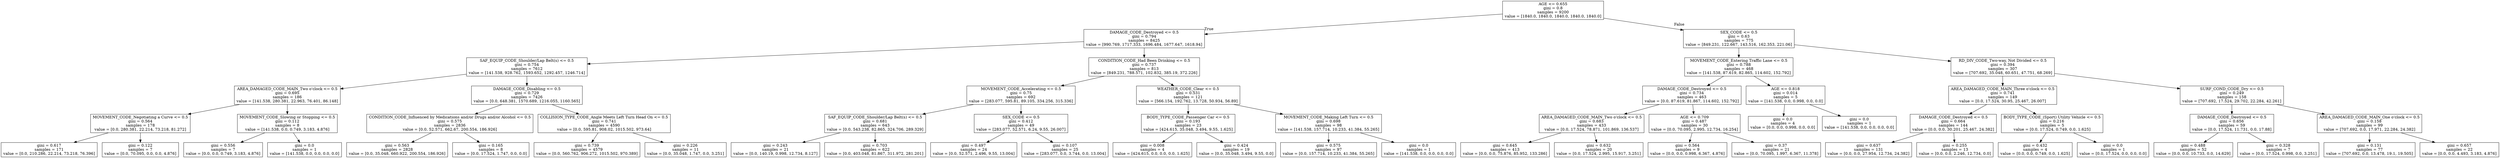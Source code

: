 digraph Tree {
node [shape=box] ;
0 [label="AGE <= 0.655\ngini = 0.8\nsamples = 9200\nvalue = [1840.0, 1840.0, 1840.0, 1840.0, 1840.0]"] ;
1 [label="DAMAGE_CODE_Destroyed <= 0.5\ngini = 0.794\nsamples = 8425\nvalue = [990.769, 1717.333, 1696.484, 1677.647, 1618.94]"] ;
0 -> 1 [labeldistance=2.5, labelangle=45, headlabel="True"] ;
2 [label="SAF_EQUIP_CODE_Shoulder/Lap Belt(s) <= 0.5\ngini = 0.754\nsamples = 7612\nvalue = [141.538, 928.762, 1593.652, 1292.457, 1246.714]"] ;
1 -> 2 ;
3 [label="AREA_DAMAGED_CODE_MAIN_Two o'clock <= 0.5\ngini = 0.695\nsamples = 186\nvalue = [141.538, 280.381, 22.963, 76.401, 86.148]"] ;
2 -> 3 ;
4 [label="MOVEMENT_CODE_Negotiating a Curve <= 0.5\ngini = 0.564\nsamples = 178\nvalue = [0.0, 280.381, 22.214, 73.218, 81.272]"] ;
3 -> 4 ;
5 [label="gini = 0.617\nsamples = 171\nvalue = [0.0, 210.286, 22.214, 73.218, 76.396]"] ;
4 -> 5 ;
6 [label="gini = 0.122\nsamples = 7\nvalue = [0.0, 70.095, 0.0, 0.0, 4.876]"] ;
4 -> 6 ;
7 [label="MOVEMENT_CODE_Slowing or Stopping <= 0.5\ngini = 0.112\nsamples = 8\nvalue = [141.538, 0.0, 0.749, 3.183, 4.876]"] ;
3 -> 7 ;
8 [label="gini = 0.556\nsamples = 7\nvalue = [0.0, 0.0, 0.749, 3.183, 4.876]"] ;
7 -> 8 ;
9 [label="gini = 0.0\nsamples = 1\nvalue = [141.538, 0.0, 0.0, 0.0, 0.0]"] ;
7 -> 9 ;
10 [label="DAMAGE_CODE_Disabling <= 0.5\ngini = 0.729\nsamples = 7426\nvalue = [0.0, 648.381, 1570.689, 1216.055, 1160.565]"] ;
2 -> 10 ;
11 [label="CONDITION_CODE_Influenced by Medications and/or Drugs and/or Alcohol <= 0.5\ngini = 0.575\nsamples = 2836\nvalue = [0.0, 52.571, 662.67, 200.554, 186.926]"] ;
10 -> 11 ;
12 [label="gini = 0.563\nsamples = 2828\nvalue = [0.0, 35.048, 660.922, 200.554, 186.926]"] ;
11 -> 12 ;
13 [label="gini = 0.165\nsamples = 8\nvalue = [0.0, 17.524, 1.747, 0.0, 0.0]"] ;
11 -> 13 ;
14 [label="COLLISION_TYPE_CODE_Angle Meets Left Turn Head On <= 0.5\ngini = 0.741\nsamples = 4590\nvalue = [0.0, 595.81, 908.02, 1015.502, 973.64]"] ;
10 -> 14 ;
15 [label="gini = 0.739\nsamples = 4579\nvalue = [0.0, 560.762, 906.272, 1015.502, 970.389]"] ;
14 -> 15 ;
16 [label="gini = 0.226\nsamples = 11\nvalue = [0.0, 35.048, 1.747, 0.0, 3.251]"] ;
14 -> 16 ;
17 [label="CONDITION_CODE_Had Been Drinking <= 0.5\ngini = 0.737\nsamples = 813\nvalue = [849.231, 788.571, 102.832, 385.19, 372.226]"] ;
1 -> 17 ;
18 [label="MOVEMENT_CODE_Accelerating <= 0.5\ngini = 0.75\nsamples = 692\nvalue = [283.077, 595.81, 89.105, 334.256, 315.336]"] ;
17 -> 18 ;
19 [label="SAF_EQUIP_CODE_Shoulder/Lap Belt(s) <= 0.5\ngini = 0.681\nsamples = 643\nvalue = [0.0, 543.238, 82.865, 324.706, 289.329]"] ;
18 -> 19 ;
20 [label="gini = 0.243\nsamples = 21\nvalue = [0.0, 140.19, 0.998, 12.734, 8.127]"] ;
19 -> 20 ;
21 [label="gini = 0.703\nsamples = 622\nvalue = [0.0, 403.048, 81.867, 311.972, 281.201]"] ;
19 -> 21 ;
22 [label="SEX_CODE <= 0.5\ngini = 0.412\nsamples = 49\nvalue = [283.077, 52.571, 6.24, 9.55, 26.007]"] ;
18 -> 22 ;
23 [label="gini = 0.497\nsamples = 24\nvalue = [0.0, 52.571, 2.496, 9.55, 13.004]"] ;
22 -> 23 ;
24 [label="gini = 0.107\nsamples = 25\nvalue = [283.077, 0.0, 3.744, 0.0, 13.004]"] ;
22 -> 24 ;
25 [label="WEATHER_CODE_Clear <= 0.5\ngini = 0.531\nsamples = 121\nvalue = [566.154, 192.762, 13.728, 50.934, 56.89]"] ;
17 -> 25 ;
26 [label="BODY_TYPE_CODE_Passenger Car <= 0.5\ngini = 0.193\nsamples = 23\nvalue = [424.615, 35.048, 3.494, 9.55, 1.625]"] ;
25 -> 26 ;
27 [label="gini = 0.008\nsamples = 4\nvalue = [424.615, 0.0, 0.0, 0.0, 1.625]"] ;
26 -> 27 ;
28 [label="gini = 0.424\nsamples = 19\nvalue = [0.0, 35.048, 3.494, 9.55, 0.0]"] ;
26 -> 28 ;
29 [label="MOVEMENT_CODE_Making Left Turn <= 0.5\ngini = 0.698\nsamples = 98\nvalue = [141.538, 157.714, 10.233, 41.384, 55.265]"] ;
25 -> 29 ;
30 [label="gini = 0.575\nsamples = 97\nvalue = [0.0, 157.714, 10.233, 41.384, 55.265]"] ;
29 -> 30 ;
31 [label="gini = 0.0\nsamples = 1\nvalue = [141.538, 0.0, 0.0, 0.0, 0.0]"] ;
29 -> 31 ;
32 [label="SEX_CODE <= 0.5\ngini = 0.63\nsamples = 775\nvalue = [849.231, 122.667, 143.516, 162.353, 221.06]"] ;
0 -> 32 [labeldistance=2.5, labelangle=-45, headlabel="False"] ;
33 [label="MOVEMENT_CODE_Entering Traffic Lane <= 0.5\ngini = 0.788\nsamples = 468\nvalue = [141.538, 87.619, 82.865, 114.602, 152.792]"] ;
32 -> 33 ;
34 [label="DAMAGE_CODE_Destroyed <= 0.5\ngini = 0.734\nsamples = 463\nvalue = [0.0, 87.619, 81.867, 114.602, 152.792]"] ;
33 -> 34 ;
35 [label="AREA_DAMAGED_CODE_MAIN_Two o'clock <= 0.5\ngini = 0.683\nsamples = 433\nvalue = [0.0, 17.524, 78.871, 101.869, 136.537]"] ;
34 -> 35 ;
36 [label="gini = 0.645\nsamples = 413\nvalue = [0.0, 0.0, 75.876, 85.952, 133.286]"] ;
35 -> 36 ;
37 [label="gini = 0.632\nsamples = 20\nvalue = [0.0, 17.524, 2.995, 15.917, 3.251]"] ;
35 -> 37 ;
38 [label="AGE <= 0.709\ngini = 0.487\nsamples = 30\nvalue = [0.0, 70.095, 2.995, 12.734, 16.254]"] ;
34 -> 38 ;
39 [label="gini = 0.564\nsamples = 9\nvalue = [0.0, 0.0, 0.998, 6.367, 4.876]"] ;
38 -> 39 ;
40 [label="gini = 0.37\nsamples = 21\nvalue = [0.0, 70.095, 1.997, 6.367, 11.378]"] ;
38 -> 40 ;
41 [label="AGE <= 0.818\ngini = 0.014\nsamples = 5\nvalue = [141.538, 0.0, 0.998, 0.0, 0.0]"] ;
33 -> 41 ;
42 [label="gini = 0.0\nsamples = 4\nvalue = [0.0, 0.0, 0.998, 0.0, 0.0]"] ;
41 -> 42 ;
43 [label="gini = 0.0\nsamples = 1\nvalue = [141.538, 0.0, 0.0, 0.0, 0.0]"] ;
41 -> 43 ;
44 [label="RD_DIV_CODE_Two-way, Not Divided <= 0.5\ngini = 0.394\nsamples = 307\nvalue = [707.692, 35.048, 60.651, 47.751, 68.269]"] ;
32 -> 44 ;
45 [label="AREA_DAMAGED_CODE_MAIN_Three o'clock <= 0.5\ngini = 0.741\nsamples = 149\nvalue = [0.0, 17.524, 30.95, 25.467, 26.007]"] ;
44 -> 45 ;
46 [label="DAMAGE_CODE_Destroyed <= 0.5\ngini = 0.664\nsamples = 144\nvalue = [0.0, 0.0, 30.201, 25.467, 24.382]"] ;
45 -> 46 ;
47 [label="gini = 0.637\nsamples = 131\nvalue = [0.0, 0.0, 27.954, 12.734, 24.382]"] ;
46 -> 47 ;
48 [label="gini = 0.255\nsamples = 13\nvalue = [0.0, 0.0, 2.246, 12.734, 0.0]"] ;
46 -> 48 ;
49 [label="BODY_TYPE_CODE_(Sport) Utility Vehicle <= 0.5\ngini = 0.216\nsamples = 5\nvalue = [0.0, 17.524, 0.749, 0.0, 1.625]"] ;
45 -> 49 ;
50 [label="gini = 0.432\nsamples = 4\nvalue = [0.0, 0.0, 0.749, 0.0, 1.625]"] ;
49 -> 50 ;
51 [label="gini = 0.0\nsamples = 1\nvalue = [0.0, 17.524, 0.0, 0.0, 0.0]"] ;
49 -> 51 ;
52 [label="SURF_COND_CODE_Dry <= 0.5\ngini = 0.249\nsamples = 158\nvalue = [707.692, 17.524, 29.702, 22.284, 42.261]"] ;
44 -> 52 ;
53 [label="DAMAGE_CODE_Destroyed <= 0.5\ngini = 0.656\nsamples = 59\nvalue = [0.0, 17.524, 11.731, 0.0, 17.88]"] ;
52 -> 53 ;
54 [label="gini = 0.488\nsamples = 52\nvalue = [0.0, 0.0, 10.733, 0.0, 14.629]"] ;
53 -> 54 ;
55 [label="gini = 0.328\nsamples = 7\nvalue = [0.0, 17.524, 0.998, 0.0, 3.251]"] ;
53 -> 55 ;
56 [label="AREA_DAMAGED_CODE_MAIN_One o'clock <= 0.5\ngini = 0.158\nsamples = 99\nvalue = [707.692, 0.0, 17.971, 22.284, 24.382]"] ;
52 -> 56 ;
57 [label="gini = 0.131\nsamples = 77\nvalue = [707.692, 0.0, 13.478, 19.1, 19.505]"] ;
56 -> 57 ;
58 [label="gini = 0.657\nsamples = 22\nvalue = [0.0, 0.0, 4.493, 3.183, 4.876]"] ;
56 -> 58 ;
}